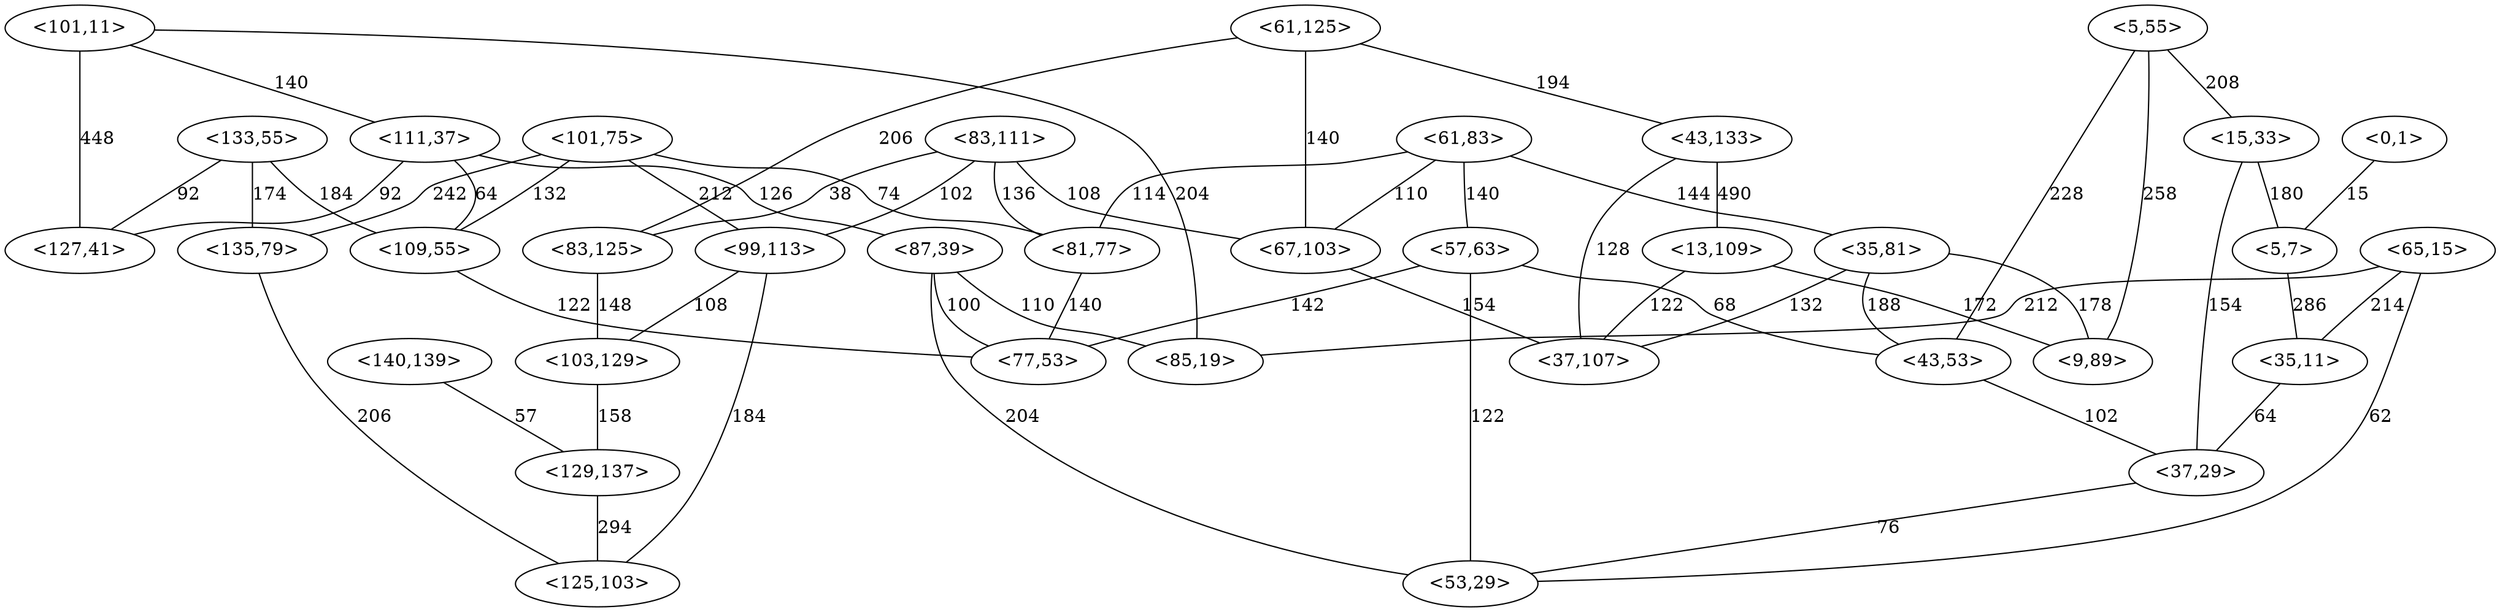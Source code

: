 strict graph {


	"<101,75>" [  weight=0 ];

	"<101,75>" -- "<109,55>" [ label="132",  weight=132 ];

	"<101,75>" -- "<99,113>" [ label="212",  weight=212 ];

	"<101,75>" -- "<135,79>" [ label="242",  weight=242 ];

	"<101,75>" -- "<81,77>" [ label="74",  weight=74 ];

	"<61,125>" [  weight=0 ];

	"<61,125>" -- "<67,103>" [ label="140",  weight=140 ];

	"<61,125>" -- "<43,133>" [ label="194",  weight=194 ];

	"<61,125>" -- "<83,125>" [ label="206",  weight=206 ];

	"<133,55>" [  weight=0 ];

	"<133,55>" -- "<109,55>" [ label="184",  weight=184 ];

	"<133,55>" -- "<135,79>" [ label="174",  weight=174 ];

	"<133,55>" -- "<127,41>" [ label="92",  weight=92 ];

	"<5,55>" [  weight=0 ];

	"<5,55>" -- "<15,33>" [ label="208",  weight=208 ];

	"<5,55>" -- "<43,53>" [ label="228",  weight=228 ];

	"<5,55>" -- "<9,89>" [ label="258",  weight=258 ];

	"<0,1>" [  weight=0 ];

	"<0,1>" -- "<5,7>" [ label="15",  weight=15 ];

	"<15,33>" [  weight=0 ];

	"<15,33>" -- "<5,7>" [ label="180",  weight=180 ];

	"<15,33>" -- "<37,29>" [ label="154",  weight=154 ];

	"<15,33>" -- "<5,55>" [ label="208",  weight=208 ];

	"<5,7>" [  weight=0 ];

	"<5,7>" -- "<15,33>" [ label="180",  weight=180 ];

	"<5,7>" -- "<35,11>" [ label="286",  weight=286 ];

	"<5,7>" -- "<0,1>" [ label="15",  weight=15 ];

	"<83,111>" [  weight=0 ];

	"<83,111>" -- "<67,103>" [ label="108",  weight=108 ];

	"<83,111>" -- "<81,77>" [ label="136",  weight=136 ];

	"<83,111>" -- "<83,125>" [ label="38",  weight=38 ];

	"<83,111>" -- "<99,113>" [ label="102",  weight=102 ];

	"<43,133>" [  weight=0 ];

	"<43,133>" -- "<61,125>" [ label="194",  weight=194 ];

	"<43,133>" -- "<13,109>" [ label="490",  weight=490 ];

	"<43,133>" -- "<37,107>" [ label="128",  weight=128 ];

	"<61,83>" [  weight=0 ];

	"<61,83>" -- "<57,63>" [ label="140",  weight=140 ];

	"<61,83>" -- "<67,103>" [ label="110",  weight=110 ];

	"<61,83>" -- "<81,77>" [ label="114",  weight=114 ];

	"<61,83>" -- "<35,81>" [ label="144",  weight=144 ];

	"<101,11>" [  weight=0 ];

	"<101,11>" -- "<85,19>" [ label="204",  weight=204 ];

	"<101,11>" -- "<111,37>" [ label="140",  weight=140 ];

	"<101,11>" -- "<127,41>" [ label="448",  weight=448 ];

	"<83,125>" [  weight=0 ];

	"<83,125>" -- "<83,111>" [ label="38",  weight=38 ];

	"<83,125>" -- "<103,129>" [ label="148",  weight=148 ];

	"<83,125>" -- "<61,125>" [ label="206",  weight=206 ];

	"<35,81>" [  weight=0 ];

	"<35,81>" -- "<9,89>" [ label="178",  weight=178 ];

	"<35,81>" -- "<43,53>" [ label="188",  weight=188 ];

	"<35,81>" -- "<37,107>" [ label="132",  weight=132 ];

	"<35,81>" -- "<61,83>" [ label="144",  weight=144 ];

	"<81,77>" [  weight=0 ];

	"<81,77>" -- "<61,83>" [ label="114",  weight=114 ];

	"<81,77>" -- "<77,53>" [ label="140",  weight=140 ];

	"<81,77>" -- "<101,75>" [ label="74",  weight=74 ];

	"<81,77>" -- "<83,111>" [ label="136",  weight=136 ];

	"<13,109>" [  weight=0 ];

	"<13,109>" -- "<37,107>" [ label="122",  weight=122 ];

	"<13,109>" -- "<43,133>" [ label="490",  weight=490 ];

	"<13,109>" -- "<9,89>" [ label="172",  weight=172 ];

	"<57,63>" [  weight=0 ];

	"<57,63>" -- "<53,29>" [ label="122",  weight=122 ];

	"<57,63>" -- "<61,83>" [ label="140",  weight=140 ];

	"<57,63>" -- "<77,53>" [ label="142",  weight=142 ];

	"<57,63>" -- "<43,53>" [ label="68",  weight=68 ];

	"<65,15>" [  weight=0 ];

	"<65,15>" -- "<35,11>" [ label="214",  weight=214 ];

	"<65,15>" -- "<53,29>" [ label="62",  weight=62 ];

	"<65,15>" -- "<85,19>" [ label="212",  weight=212 ];

	"<99,113>" [  weight=0 ];

	"<99,113>" -- "<125,103>" [ label="184",  weight=184 ];

	"<99,113>" -- "<83,111>" [ label="102",  weight=102 ];

	"<99,113>" -- "<101,75>" [ label="212",  weight=212 ];

	"<99,113>" -- "<103,129>" [ label="108",  weight=108 ];

	"<111,37>" [  weight=0 ];

	"<111,37>" -- "<127,41>" [ label="92",  weight=92 ];

	"<111,37>" -- "<101,11>" [ label="140",  weight=140 ];

	"<111,37>" -- "<87,39>" [ label="126",  weight=126 ];

	"<111,37>" -- "<109,55>" [ label="64",  weight=64 ];

	"<87,39>" [  weight=0 ];

	"<87,39>" -- "<53,29>" [ label="204",  weight=204 ];

	"<87,39>" -- "<77,53>" [ label="100",  weight=100 ];

	"<87,39>" -- "<111,37>" [ label="126",  weight=126 ];

	"<87,39>" -- "<85,19>" [ label="110",  weight=110 ];

	"<35,11>" [  weight=0 ];

	"<35,11>" -- "<37,29>" [ label="64",  weight=64 ];

	"<35,11>" -- "<65,15>" [ label="214",  weight=214 ];

	"<35,11>" -- "<5,7>" [ label="286",  weight=286 ];

	"<43,53>" [  weight=0 ];

	"<43,53>" -- "<37,29>" [ label="102",  weight=102 ];

	"<43,53>" -- "<57,63>" [ label="68",  weight=68 ];

	"<43,53>" -- "<5,55>" [ label="228",  weight=228 ];

	"<43,53>" -- "<35,81>" [ label="188",  weight=188 ];

	"<135,79>" [  weight=0 ];

	"<135,79>" -- "<101,75>" [ label="242",  weight=242 ];

	"<135,79>" -- "<133,55>" [ label="174",  weight=174 ];

	"<135,79>" -- "<125,103>" [ label="206",  weight=206 ];

	"<140,139>" [  weight=0 ];

	"<140,139>" -- "<129,137>" [ label="57",  weight=57 ];

	"<103,129>" [  weight=0 ];

	"<103,129>" -- "<99,113>" [ label="108",  weight=108 ];

	"<103,129>" -- "<129,137>" [ label="158",  weight=158 ];

	"<103,129>" -- "<83,125>" [ label="148",  weight=148 ];

	"<37,29>" [  weight=0 ];

	"<37,29>" -- "<15,33>" [ label="154",  weight=154 ];

	"<37,29>" -- "<35,11>" [ label="64",  weight=64 ];

	"<37,29>" -- "<53,29>" [ label="76",  weight=76 ];

	"<37,29>" -- "<43,53>" [ label="102",  weight=102 ];

	"<109,55>" [  weight=0 ];

	"<109,55>" -- "<101,75>" [ label="132",  weight=132 ];

	"<109,55>" -- "<133,55>" [ label="184",  weight=184 ];

	"<109,55>" -- "<77,53>" [ label="122",  weight=122 ];

	"<109,55>" -- "<111,37>" [ label="64",  weight=64 ];

	"<129,137>" [  weight=0 ];

	"<129,137>" -- "<140,139>" [ label="57",  weight=57 ];

	"<129,137>" -- "<125,103>" [ label="294",  weight=294 ];

	"<129,137>" -- "<103,129>" [ label="158",  weight=158 ];

	"<67,103>" [  weight=0 ];

	"<67,103>" -- "<83,111>" [ label="108",  weight=108 ];

	"<67,103>" -- "<61,125>" [ label="140",  weight=140 ];

	"<67,103>" -- "<37,107>" [ label="154",  weight=154 ];

	"<67,103>" -- "<61,83>" [ label="110",  weight=110 ];

	"<53,29>" [  weight=0 ];

	"<53,29>" -- "<37,29>" [ label="76",  weight=76 ];

	"<53,29>" -- "<57,63>" [ label="122",  weight=122 ];

	"<53,29>" -- "<65,15>" [ label="62",  weight=62 ];

	"<53,29>" -- "<87,39>" [ label="204",  weight=204 ];

	"<9,89>" [  weight=0 ];

	"<9,89>" -- "<5,55>" [ label="258",  weight=258 ];

	"<9,89>" -- "<13,109>" [ label="172",  weight=172 ];

	"<9,89>" -- "<35,81>" [ label="178",  weight=178 ];

	"<127,41>" [  weight=0 ];

	"<127,41>" -- "<133,55>" [ label="92",  weight=92 ];

	"<127,41>" -- "<101,11>" [ label="448",  weight=448 ];

	"<127,41>" -- "<111,37>" [ label="92",  weight=92 ];

	"<85,19>" [  weight=0 ];

	"<85,19>" -- "<65,15>" [ label="212",  weight=212 ];

	"<85,19>" -- "<87,39>" [ label="110",  weight=110 ];

	"<85,19>" -- "<101,11>" [ label="204",  weight=204 ];

	"<125,103>" [  weight=0 ];

	"<125,103>" -- "<99,113>" [ label="184",  weight=184 ];

	"<125,103>" -- "<135,79>" [ label="206",  weight=206 ];

	"<125,103>" -- "<129,137>" [ label="294",  weight=294 ];

	"<77,53>" [  weight=0 ];

	"<77,53>" -- "<81,77>" [ label="140",  weight=140 ];

	"<77,53>" -- "<57,63>" [ label="142",  weight=142 ];

	"<77,53>" -- "<87,39>" [ label="100",  weight=100 ];

	"<77,53>" -- "<109,55>" [ label="122",  weight=122 ];

	"<37,107>" [  weight=0 ];

	"<37,107>" -- "<43,133>" [ label="128",  weight=128 ];

	"<37,107>" -- "<67,103>" [ label="154",  weight=154 ];

	"<37,107>" -- "<13,109>" [ label="122",  weight=122 ];

	"<37,107>" -- "<35,81>" [ label="132",  weight=132 ];

}
